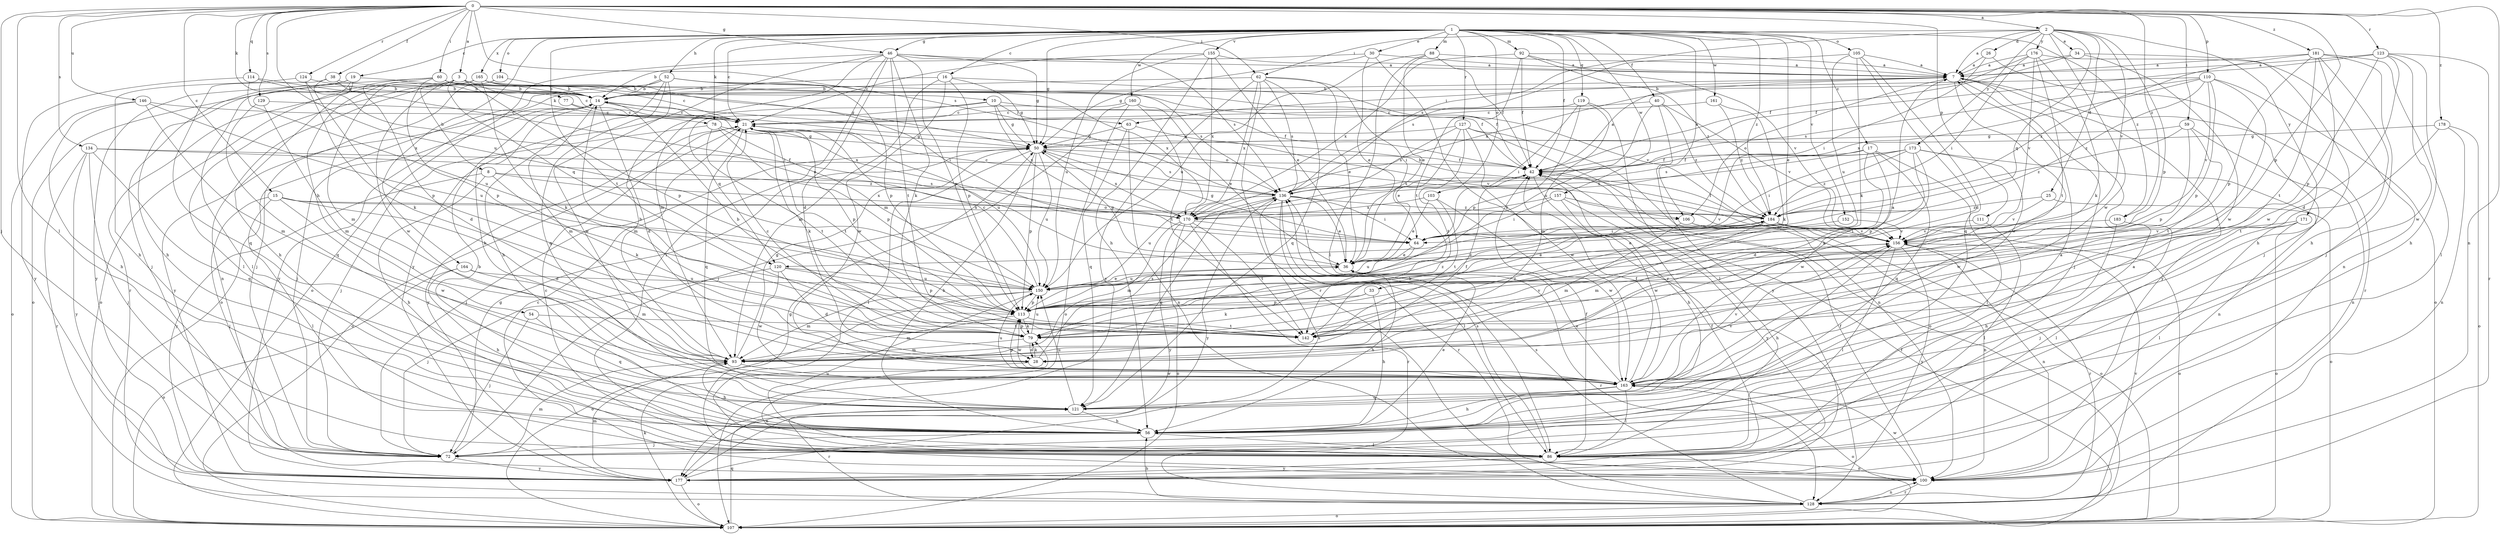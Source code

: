 strict digraph  {
0;
1;
2;
3;
7;
8;
10;
14;
15;
16;
17;
19;
21;
25;
26;
28;
30;
33;
34;
36;
38;
40;
42;
46;
50;
52;
54;
56;
59;
60;
62;
63;
64;
72;
77;
78;
79;
86;
88;
92;
93;
100;
103;
104;
105;
106;
107;
110;
111;
113;
114;
119;
120;
121;
123;
124;
127;
128;
129;
134;
136;
142;
146;
150;
152;
155;
156;
157;
160;
161;
163;
164;
165;
170;
171;
173;
176;
177;
178;
181;
183;
184;
0 -> 2  [label=a];
0 -> 3  [label=a];
0 -> 15  [label=c];
0 -> 38  [label=f];
0 -> 46  [label=g];
0 -> 59  [label=i];
0 -> 60  [label=i];
0 -> 62  [label=i];
0 -> 72  [label=j];
0 -> 77  [label=k];
0 -> 86  [label=l];
0 -> 100  [label=n];
0 -> 110  [label=p];
0 -> 111  [label=p];
0 -> 113  [label=p];
0 -> 114  [label=q];
0 -> 123  [label=r];
0 -> 124  [label=r];
0 -> 129  [label=s];
0 -> 134  [label=s];
0 -> 136  [label=s];
0 -> 146  [label=u];
0 -> 150  [label=u];
0 -> 178  [label=z];
0 -> 181  [label=z];
0 -> 183  [label=z];
1 -> 16  [label=c];
1 -> 17  [label=c];
1 -> 19  [label=c];
1 -> 21  [label=c];
1 -> 30  [label=e];
1 -> 33  [label=e];
1 -> 40  [label=f];
1 -> 42  [label=f];
1 -> 46  [label=g];
1 -> 50  [label=g];
1 -> 52  [label=h];
1 -> 78  [label=k];
1 -> 88  [label=m];
1 -> 92  [label=m];
1 -> 103  [label=o];
1 -> 104  [label=o];
1 -> 105  [label=o];
1 -> 106  [label=o];
1 -> 119  [label=q];
1 -> 127  [label=r];
1 -> 142  [label=t];
1 -> 152  [label=v];
1 -> 155  [label=v];
1 -> 157  [label=w];
1 -> 160  [label=w];
1 -> 161  [label=w];
1 -> 164  [label=x];
1 -> 165  [label=x];
1 -> 183  [label=z];
1 -> 184  [label=z];
2 -> 7  [label=a];
2 -> 25  [label=d];
2 -> 26  [label=d];
2 -> 34  [label=e];
2 -> 62  [label=i];
2 -> 113  [label=p];
2 -> 120  [label=q];
2 -> 136  [label=s];
2 -> 156  [label=v];
2 -> 163  [label=w];
2 -> 171  [label=y];
2 -> 173  [label=y];
2 -> 176  [label=y];
3 -> 8  [label=b];
3 -> 10  [label=b];
3 -> 54  [label=h];
3 -> 78  [label=k];
3 -> 93  [label=m];
3 -> 113  [label=p];
3 -> 120  [label=q];
7 -> 14  [label=b];
7 -> 63  [label=i];
7 -> 72  [label=j];
7 -> 106  [label=o];
7 -> 128  [label=r];
7 -> 163  [label=w];
7 -> 177  [label=y];
8 -> 56  [label=h];
8 -> 79  [label=k];
8 -> 136  [label=s];
8 -> 170  [label=x];
8 -> 177  [label=y];
10 -> 42  [label=f];
10 -> 50  [label=g];
10 -> 63  [label=i];
10 -> 93  [label=m];
10 -> 120  [label=q];
10 -> 170  [label=x];
14 -> 21  [label=c];
14 -> 28  [label=d];
14 -> 72  [label=j];
14 -> 93  [label=m];
14 -> 106  [label=o];
14 -> 177  [label=y];
15 -> 28  [label=d];
15 -> 72  [label=j];
15 -> 86  [label=l];
15 -> 106  [label=o];
15 -> 163  [label=w];
15 -> 170  [label=x];
16 -> 14  [label=b];
16 -> 50  [label=g];
16 -> 93  [label=m];
16 -> 113  [label=p];
16 -> 156  [label=v];
16 -> 163  [label=w];
17 -> 28  [label=d];
17 -> 42  [label=f];
17 -> 86  [label=l];
17 -> 121  [label=q];
17 -> 163  [label=w];
17 -> 170  [label=x];
19 -> 14  [label=b];
19 -> 56  [label=h];
19 -> 72  [label=j];
19 -> 86  [label=l];
19 -> 107  [label=o];
21 -> 50  [label=g];
21 -> 79  [label=k];
21 -> 107  [label=o];
21 -> 113  [label=p];
21 -> 121  [label=q];
21 -> 142  [label=t];
21 -> 150  [label=u];
21 -> 177  [label=y];
25 -> 107  [label=o];
25 -> 156  [label=v];
25 -> 184  [label=z];
26 -> 7  [label=a];
26 -> 64  [label=i];
26 -> 72  [label=j];
28 -> 79  [label=k];
28 -> 100  [label=n];
28 -> 136  [label=s];
30 -> 7  [label=a];
30 -> 14  [label=b];
30 -> 36  [label=e];
30 -> 50  [label=g];
30 -> 128  [label=r];
33 -> 56  [label=h];
33 -> 79  [label=k];
33 -> 113  [label=p];
34 -> 7  [label=a];
34 -> 42  [label=f];
34 -> 56  [label=h];
34 -> 163  [label=w];
36 -> 50  [label=g];
36 -> 56  [label=h];
36 -> 128  [label=r];
36 -> 150  [label=u];
38 -> 14  [label=b];
38 -> 64  [label=i];
38 -> 113  [label=p];
38 -> 121  [label=q];
40 -> 21  [label=c];
40 -> 150  [label=u];
40 -> 156  [label=v];
40 -> 177  [label=y];
40 -> 184  [label=z];
42 -> 7  [label=a];
42 -> 56  [label=h];
42 -> 136  [label=s];
46 -> 7  [label=a];
46 -> 28  [label=d];
46 -> 50  [label=g];
46 -> 79  [label=k];
46 -> 86  [label=l];
46 -> 93  [label=m];
46 -> 107  [label=o];
46 -> 113  [label=p];
46 -> 136  [label=s];
46 -> 142  [label=t];
46 -> 177  [label=y];
50 -> 42  [label=f];
50 -> 56  [label=h];
50 -> 72  [label=j];
50 -> 86  [label=l];
50 -> 113  [label=p];
50 -> 136  [label=s];
50 -> 150  [label=u];
50 -> 170  [label=x];
52 -> 14  [label=b];
52 -> 42  [label=f];
52 -> 56  [label=h];
52 -> 107  [label=o];
52 -> 113  [label=p];
52 -> 121  [label=q];
52 -> 136  [label=s];
52 -> 163  [label=w];
52 -> 177  [label=y];
54 -> 72  [label=j];
54 -> 121  [label=q];
54 -> 142  [label=t];
56 -> 7  [label=a];
56 -> 14  [label=b];
56 -> 36  [label=e];
56 -> 72  [label=j];
56 -> 86  [label=l];
59 -> 50  [label=g];
59 -> 100  [label=n];
59 -> 113  [label=p];
59 -> 142  [label=t];
59 -> 184  [label=z];
60 -> 14  [label=b];
60 -> 21  [label=c];
60 -> 28  [label=d];
60 -> 42  [label=f];
60 -> 50  [label=g];
60 -> 56  [label=h];
60 -> 113  [label=p];
60 -> 177  [label=y];
62 -> 14  [label=b];
62 -> 36  [label=e];
62 -> 64  [label=i];
62 -> 121  [label=q];
62 -> 128  [label=r];
62 -> 136  [label=s];
62 -> 170  [label=x];
62 -> 177  [label=y];
63 -> 50  [label=g];
63 -> 100  [label=n];
63 -> 121  [label=q];
63 -> 156  [label=v];
64 -> 36  [label=e];
64 -> 50  [label=g];
64 -> 150  [label=u];
72 -> 50  [label=g];
72 -> 93  [label=m];
72 -> 177  [label=y];
77 -> 21  [label=c];
77 -> 170  [label=x];
78 -> 50  [label=g];
78 -> 72  [label=j];
78 -> 113  [label=p];
78 -> 142  [label=t];
78 -> 150  [label=m];
79 -> 14  [label=b];
79 -> 21  [label=c];
79 -> 28  [label=d];
79 -> 93  [label=m];
79 -> 113  [label=p];
79 -> 150  [label=u];
79 -> 156  [label=v];
86 -> 7  [label=a];
86 -> 21  [label=c];
86 -> 42  [label=f];
86 -> 100  [label=n];
86 -> 136  [label=s];
86 -> 150  [label=u];
86 -> 177  [label=y];
88 -> 7  [label=a];
88 -> 36  [label=e];
88 -> 42  [label=f];
88 -> 86  [label=l];
88 -> 150  [label=u];
92 -> 7  [label=a];
92 -> 42  [label=f];
92 -> 142  [label=t];
92 -> 156  [label=v];
92 -> 170  [label=x];
92 -> 184  [label=z];
93 -> 42  [label=f];
93 -> 50  [label=g];
93 -> 56  [label=h];
93 -> 163  [label=w];
100 -> 21  [label=c];
100 -> 42  [label=f];
100 -> 50  [label=g];
100 -> 128  [label=r];
100 -> 163  [label=w];
103 -> 36  [label=e];
103 -> 142  [label=t];
103 -> 163  [label=w];
103 -> 170  [label=x];
104 -> 14  [label=b];
104 -> 72  [label=j];
104 -> 100  [label=n];
105 -> 7  [label=a];
105 -> 28  [label=d];
105 -> 79  [label=k];
105 -> 121  [label=q];
105 -> 136  [label=s];
105 -> 150  [label=u];
106 -> 93  [label=m];
106 -> 100  [label=n];
106 -> 107  [label=o];
107 -> 42  [label=f];
107 -> 79  [label=k];
107 -> 121  [label=q];
110 -> 14  [label=b];
110 -> 28  [label=d];
110 -> 107  [label=o];
110 -> 113  [label=p];
110 -> 136  [label=s];
110 -> 156  [label=v];
110 -> 170  [label=x];
110 -> 184  [label=z];
111 -> 86  [label=l];
111 -> 156  [label=v];
113 -> 79  [label=k];
113 -> 93  [label=m];
113 -> 142  [label=t];
113 -> 163  [label=w];
113 -> 184  [label=z];
114 -> 14  [label=b];
114 -> 21  [label=c];
114 -> 150  [label=u];
114 -> 177  [label=y];
119 -> 21  [label=c];
119 -> 64  [label=i];
119 -> 86  [label=l];
119 -> 93  [label=m];
119 -> 113  [label=p];
120 -> 28  [label=d];
120 -> 72  [label=j];
120 -> 113  [label=p];
120 -> 150  [label=u];
120 -> 163  [label=w];
121 -> 56  [label=h];
121 -> 128  [label=r];
121 -> 150  [label=u];
121 -> 156  [label=v];
123 -> 7  [label=a];
123 -> 28  [label=d];
123 -> 42  [label=f];
123 -> 56  [label=h];
123 -> 113  [label=p];
123 -> 128  [label=r];
123 -> 163  [label=w];
124 -> 14  [label=b];
124 -> 36  [label=e];
124 -> 56  [label=h];
124 -> 79  [label=k];
127 -> 36  [label=e];
127 -> 50  [label=g];
127 -> 100  [label=n];
127 -> 107  [label=o];
127 -> 136  [label=s];
127 -> 142  [label=t];
127 -> 163  [label=w];
128 -> 56  [label=h];
128 -> 100  [label=n];
128 -> 107  [label=o];
128 -> 136  [label=s];
128 -> 156  [label=v];
129 -> 21  [label=c];
129 -> 93  [label=m];
129 -> 121  [label=q];
134 -> 42  [label=f];
134 -> 72  [label=j];
134 -> 121  [label=q];
134 -> 128  [label=r];
134 -> 177  [label=y];
134 -> 184  [label=z];
136 -> 21  [label=c];
136 -> 36  [label=e];
136 -> 64  [label=i];
136 -> 86  [label=l];
136 -> 121  [label=q];
136 -> 128  [label=r];
136 -> 150  [label=u];
136 -> 177  [label=y];
136 -> 184  [label=z];
142 -> 7  [label=a];
142 -> 14  [label=b];
142 -> 184  [label=z];
146 -> 21  [label=c];
146 -> 56  [label=h];
146 -> 93  [label=m];
146 -> 107  [label=o];
146 -> 150  [label=u];
150 -> 21  [label=c];
150 -> 36  [label=e];
150 -> 93  [label=m];
150 -> 107  [label=o];
150 -> 113  [label=p];
150 -> 184  [label=z];
152 -> 36  [label=e];
152 -> 156  [label=v];
155 -> 7  [label=a];
155 -> 21  [label=c];
155 -> 36  [label=e];
155 -> 56  [label=h];
155 -> 150  [label=u];
155 -> 170  [label=x];
156 -> 36  [label=e];
156 -> 56  [label=h];
156 -> 86  [label=l];
156 -> 100  [label=n];
156 -> 128  [label=r];
156 -> 177  [label=y];
157 -> 64  [label=i];
157 -> 156  [label=v];
157 -> 163  [label=w];
157 -> 170  [label=x];
157 -> 177  [label=y];
160 -> 21  [label=c];
160 -> 36  [label=e];
160 -> 72  [label=j];
160 -> 107  [label=o];
160 -> 142  [label=t];
161 -> 21  [label=c];
161 -> 79  [label=k];
161 -> 184  [label=z];
163 -> 14  [label=b];
163 -> 36  [label=e];
163 -> 42  [label=f];
163 -> 56  [label=h];
163 -> 86  [label=l];
163 -> 107  [label=o];
163 -> 113  [label=p];
163 -> 121  [label=q];
163 -> 150  [label=u];
163 -> 156  [label=v];
164 -> 56  [label=h];
164 -> 93  [label=m];
164 -> 107  [label=o];
164 -> 150  [label=u];
165 -> 14  [label=b];
165 -> 64  [label=i];
165 -> 79  [label=k];
165 -> 86  [label=l];
165 -> 107  [label=o];
165 -> 128  [label=r];
165 -> 163  [label=w];
165 -> 170  [label=x];
170 -> 64  [label=i];
170 -> 93  [label=m];
170 -> 107  [label=o];
170 -> 128  [label=r];
170 -> 142  [label=t];
170 -> 177  [label=y];
171 -> 72  [label=j];
171 -> 86  [label=l];
171 -> 107  [label=o];
171 -> 156  [label=v];
173 -> 42  [label=f];
173 -> 64  [label=i];
173 -> 79  [label=k];
173 -> 100  [label=n];
173 -> 113  [label=p];
173 -> 136  [label=s];
173 -> 163  [label=w];
173 -> 184  [label=z];
176 -> 7  [label=a];
176 -> 64  [label=i];
176 -> 79  [label=k];
176 -> 100  [label=n];
176 -> 142  [label=t];
176 -> 156  [label=v];
176 -> 170  [label=x];
177 -> 42  [label=f];
177 -> 93  [label=m];
177 -> 107  [label=o];
177 -> 136  [label=s];
178 -> 50  [label=g];
178 -> 100  [label=n];
178 -> 107  [label=o];
178 -> 142  [label=t];
181 -> 7  [label=a];
181 -> 56  [label=h];
181 -> 72  [label=j];
181 -> 86  [label=l];
181 -> 113  [label=p];
181 -> 142  [label=t];
181 -> 163  [label=w];
181 -> 184  [label=z];
183 -> 56  [label=h];
183 -> 64  [label=i];
183 -> 86  [label=l];
184 -> 14  [label=b];
184 -> 42  [label=f];
184 -> 64  [label=i];
184 -> 79  [label=k];
184 -> 93  [label=m];
184 -> 107  [label=o];
184 -> 156  [label=v];
}

